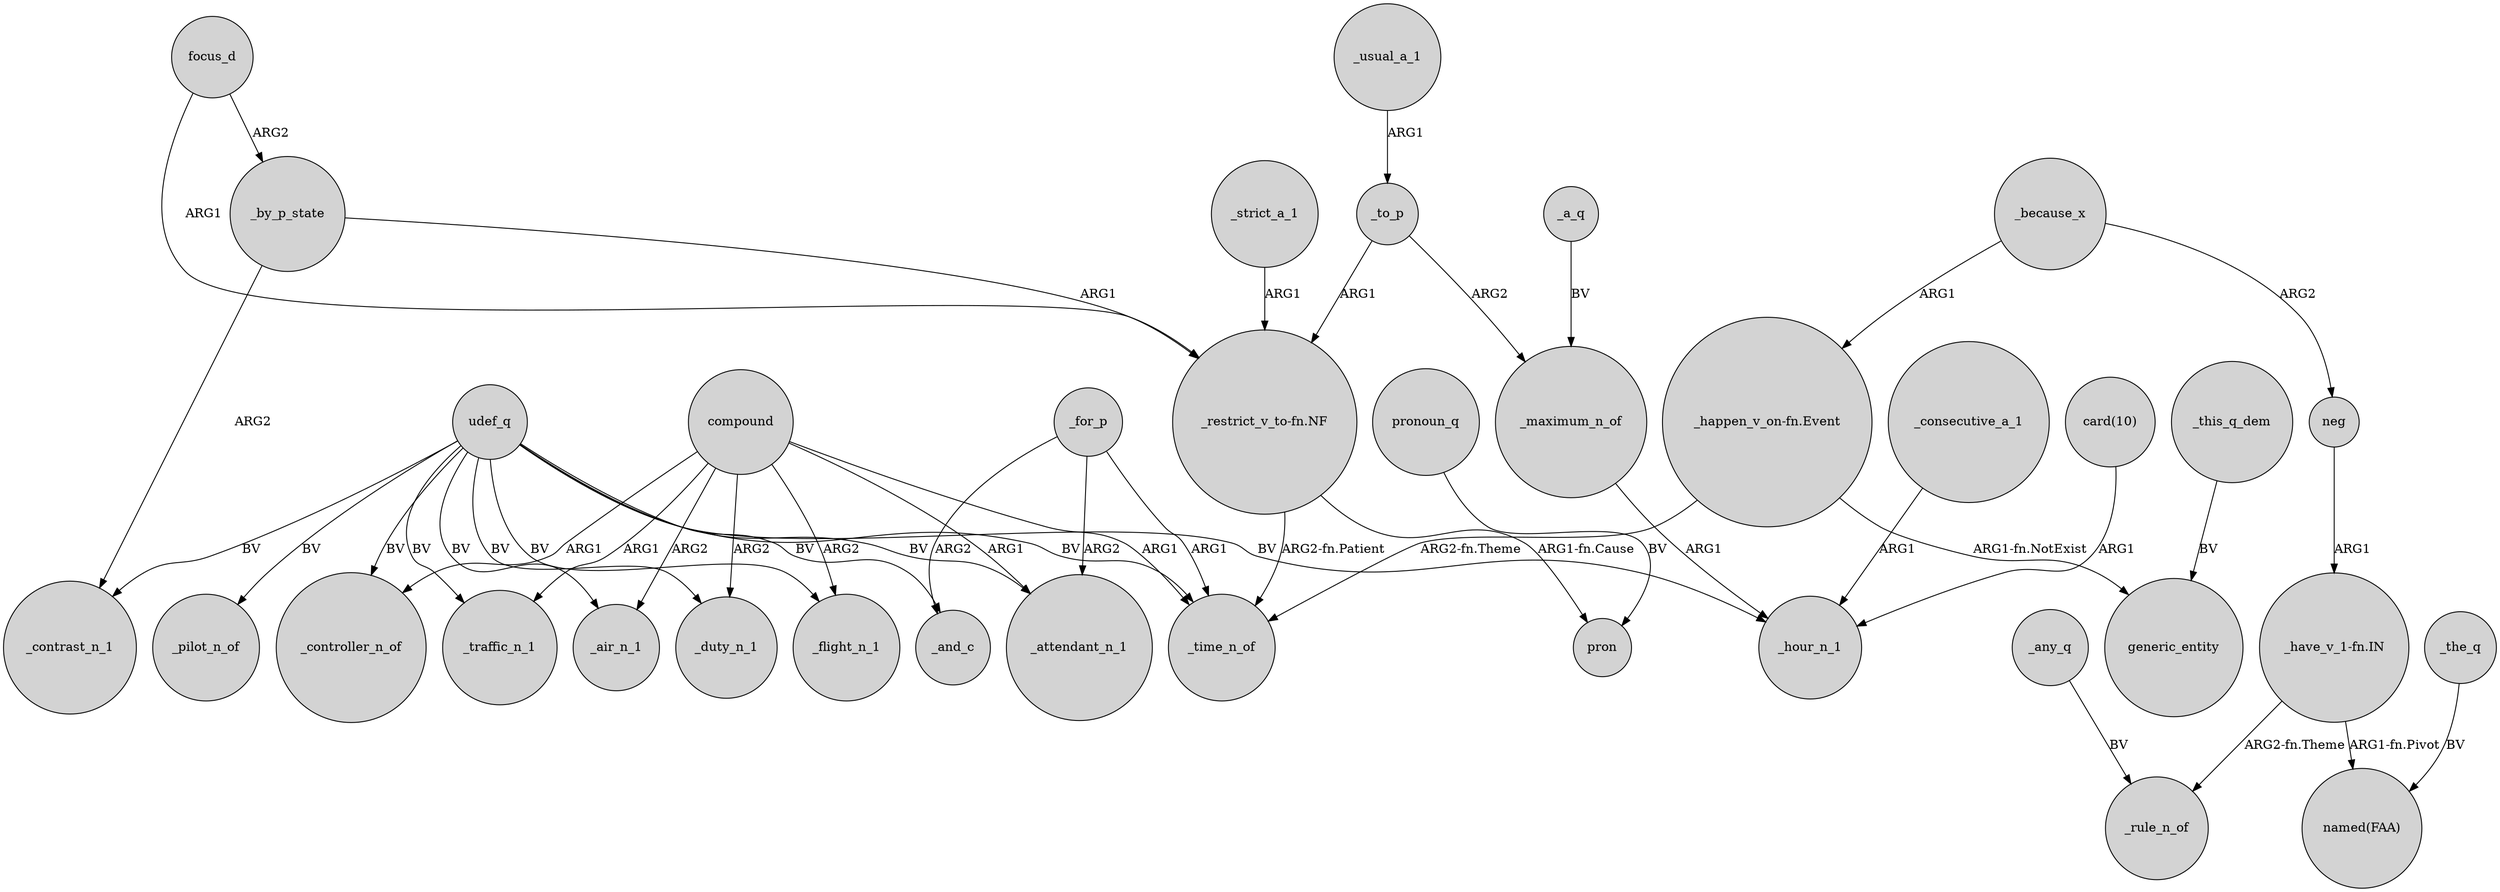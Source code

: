 digraph {
	node [shape=circle style=filled]
	focus_d -> _by_p_state [label=ARG2]
	udef_q -> _air_n_1 [label=BV]
	"_restrict_v_to-fn.NF" -> _time_n_of [label="ARG2-fn.Patient"]
	_maximum_n_of -> _hour_n_1 [label=ARG1]
	"_have_v_1-fn.IN" -> _rule_n_of [label="ARG2-fn.Theme"]
	compound -> _time_n_of [label=ARG1]
	neg -> "_have_v_1-fn.IN" [label=ARG1]
	"_happen_v_on-fn.Event" -> generic_entity [label="ARG1-fn.NotExist"]
	_the_q -> "named(FAA)" [label=BV]
	_by_p_state -> "_restrict_v_to-fn.NF" [label=ARG1]
	"_happen_v_on-fn.Event" -> _time_n_of [label="ARG2-fn.Theme"]
	compound -> _flight_n_1 [label=ARG2]
	udef_q -> _flight_n_1 [label=BV]
	_strict_a_1 -> "_restrict_v_to-fn.NF" [label=ARG1]
	_usual_a_1 -> _to_p [label=ARG1]
	udef_q -> _hour_n_1 [label=BV]
	_for_p -> _and_c [label=ARG2]
	compound -> _controller_n_of [label=ARG1]
	_because_x -> neg [label=ARG2]
	pronoun_q -> pron [label=BV]
	_a_q -> _maximum_n_of [label=BV]
	udef_q -> _pilot_n_of [label=BV]
	_this_q_dem -> generic_entity [label=BV]
	udef_q -> _contrast_n_1 [label=BV]
	udef_q -> _attendant_n_1 [label=BV]
	"_have_v_1-fn.IN" -> "named(FAA)" [label="ARG1-fn.Pivot"]
	udef_q -> _time_n_of [label=BV]
	"_restrict_v_to-fn.NF" -> pron [label="ARG1-fn.Cause"]
	_for_p -> _time_n_of [label=ARG1]
	compound -> _traffic_n_1 [label=ARG1]
	compound -> _air_n_1 [label=ARG2]
	udef_q -> _duty_n_1 [label=BV]
	"card(10)" -> _hour_n_1 [label=ARG1]
	udef_q -> _controller_n_of [label=BV]
	compound -> _attendant_n_1 [label=ARG1]
	_consecutive_a_1 -> _hour_n_1 [label=ARG1]
	_by_p_state -> _contrast_n_1 [label=ARG2]
	udef_q -> _traffic_n_1 [label=BV]
	_any_q -> _rule_n_of [label=BV]
	udef_q -> _and_c [label=BV]
	_to_p -> "_restrict_v_to-fn.NF" [label=ARG1]
	_to_p -> _maximum_n_of [label=ARG2]
	_because_x -> "_happen_v_on-fn.Event" [label=ARG1]
	compound -> _duty_n_1 [label=ARG2]
	focus_d -> "_restrict_v_to-fn.NF" [label=ARG1]
	_for_p -> _attendant_n_1 [label=ARG2]
}
